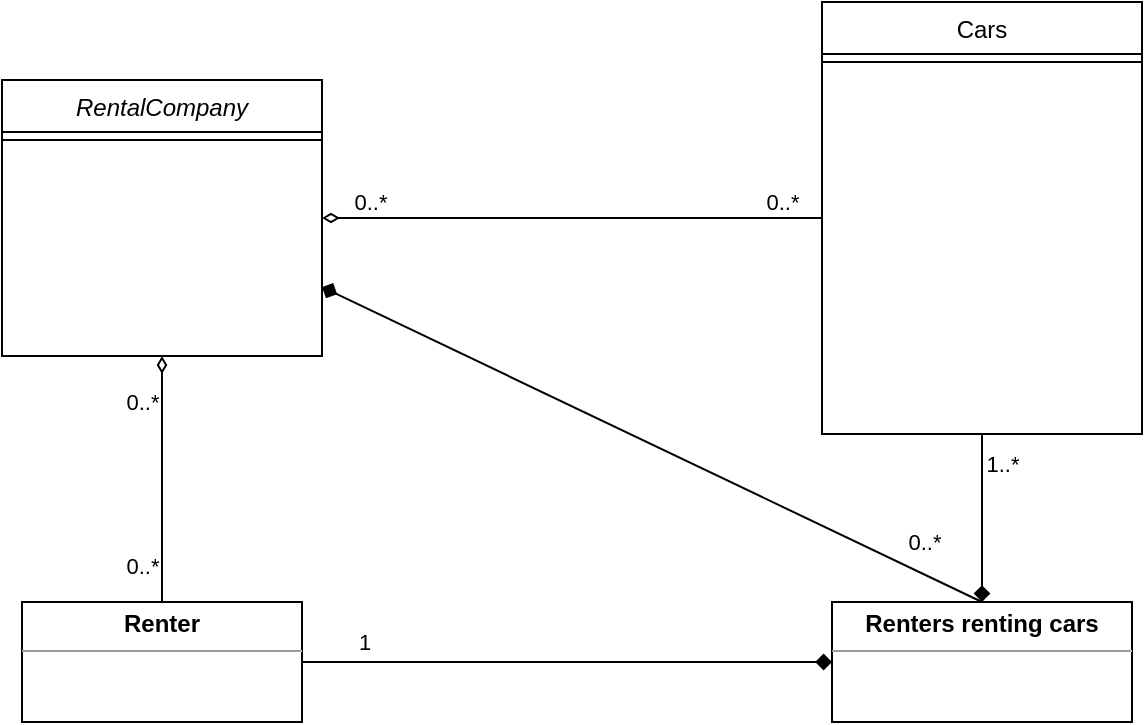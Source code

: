 <mxfile version="20.0.4" type="github">
  <diagram id="C5RBs43oDa-KdzZeNtuy" name="Page-1">
    <mxGraphModel dx="1185" dy="762" grid="1" gridSize="10" guides="1" tooltips="1" connect="1" arrows="1" fold="1" page="1" pageScale="1" pageWidth="827" pageHeight="1169" math="0" shadow="0">
      <root>
        <mxCell id="WIyWlLk6GJQsqaUBKTNV-0" />
        <mxCell id="WIyWlLk6GJQsqaUBKTNV-1" parent="WIyWlLk6GJQsqaUBKTNV-0" />
        <object label="" id="9_3tr8hRnguLRnt8yTls-10">
          <mxCell style="edgeStyle=none;rounded=0;orthogonalLoop=1;jettySize=auto;html=1;entryX=0;entryY=0.5;entryDx=0;entryDy=0;shadow=0;fixDash=1;metaEdit=1;startArrow=diamondThin;startFill=0;endArrow=none;endFill=0;" edge="1" parent="WIyWlLk6GJQsqaUBKTNV-1" source="zkfFHV4jXpPFQw0GAbJ--0" target="zkfFHV4jXpPFQw0GAbJ--17">
            <mxGeometry relative="1" as="geometry" />
          </mxCell>
        </object>
        <mxCell id="9_3tr8hRnguLRnt8yTls-13" value="0..*" style="edgeLabel;html=1;align=center;verticalAlign=middle;resizable=0;points=[];" vertex="1" connectable="0" parent="9_3tr8hRnguLRnt8yTls-10">
          <mxGeometry x="-0.813" y="-2" relative="1" as="geometry">
            <mxPoint y="-10" as="offset" />
          </mxGeometry>
        </mxCell>
        <mxCell id="9_3tr8hRnguLRnt8yTls-14" value="0..*" style="edgeLabel;html=1;align=center;verticalAlign=middle;resizable=0;points=[];" vertex="1" connectable="0" parent="9_3tr8hRnguLRnt8yTls-10">
          <mxGeometry x="0.807" y="2" relative="1" as="geometry">
            <mxPoint x="4" y="-6" as="offset" />
          </mxGeometry>
        </mxCell>
        <mxCell id="9_3tr8hRnguLRnt8yTls-25" style="edgeStyle=none;rounded=0;orthogonalLoop=1;jettySize=auto;html=1;entryX=0.5;entryY=0;entryDx=0;entryDy=0;shadow=0;startArrow=diamond;startFill=1;endArrow=none;endFill=0;exitX=1;exitY=0.75;exitDx=0;exitDy=0;" edge="1" parent="WIyWlLk6GJQsqaUBKTNV-1" source="zkfFHV4jXpPFQw0GAbJ--0" target="9_3tr8hRnguLRnt8yTls-20">
          <mxGeometry relative="1" as="geometry" />
        </mxCell>
        <mxCell id="9_3tr8hRnguLRnt8yTls-26" value="0..*" style="edgeLabel;html=1;align=center;verticalAlign=middle;resizable=0;points=[];" vertex="1" connectable="0" parent="9_3tr8hRnguLRnt8yTls-25">
          <mxGeometry x="0.82" y="1" relative="1" as="geometry">
            <mxPoint y="-15" as="offset" />
          </mxGeometry>
        </mxCell>
        <mxCell id="zkfFHV4jXpPFQw0GAbJ--0" value="RentalCompany" style="swimlane;fontStyle=2;align=center;verticalAlign=top;childLayout=stackLayout;horizontal=1;startSize=26;horizontalStack=0;resizeParent=1;resizeLast=0;collapsible=1;marginBottom=0;rounded=0;shadow=0;strokeWidth=1;" parent="WIyWlLk6GJQsqaUBKTNV-1" vertex="1">
          <mxGeometry x="180" y="129" width="160" height="138" as="geometry">
            <mxRectangle x="220" y="120" width="160" height="26" as="alternateBounds" />
          </mxGeometry>
        </mxCell>
        <mxCell id="zkfFHV4jXpPFQw0GAbJ--4" value="" style="line;html=1;strokeWidth=1;align=left;verticalAlign=middle;spacingTop=-1;spacingLeft=3;spacingRight=3;rotatable=0;labelPosition=right;points=[];portConstraint=eastwest;rounded=0;" parent="zkfFHV4jXpPFQw0GAbJ--0" vertex="1">
          <mxGeometry y="26" width="160" height="8" as="geometry" />
        </mxCell>
        <mxCell id="zkfFHV4jXpPFQw0GAbJ--17" value="Cars" style="swimlane;fontStyle=0;align=center;verticalAlign=top;childLayout=stackLayout;horizontal=1;startSize=26;horizontalStack=0;resizeParent=1;resizeLast=0;collapsible=1;marginBottom=0;rounded=0;shadow=0;strokeWidth=1;" parent="WIyWlLk6GJQsqaUBKTNV-1" vertex="1">
          <mxGeometry x="590" y="90" width="160" height="216" as="geometry">
            <mxRectangle x="460" y="120" width="160" height="26" as="alternateBounds" />
          </mxGeometry>
        </mxCell>
        <mxCell id="zkfFHV4jXpPFQw0GAbJ--23" value="" style="line;html=1;strokeWidth=1;align=left;verticalAlign=middle;spacingTop=-1;spacingLeft=3;spacingRight=3;rotatable=0;labelPosition=right;points=[];portConstraint=eastwest;rounded=0;" parent="zkfFHV4jXpPFQw0GAbJ--17" vertex="1">
          <mxGeometry y="26" width="160" height="8" as="geometry" />
        </mxCell>
        <mxCell id="9_3tr8hRnguLRnt8yTls-15" value="&lt;p style=&quot;margin:0px;margin-top:4px;text-align:center;&quot;&gt;&lt;b&gt;Renter&lt;/b&gt;&lt;/p&gt;&lt;hr size=&quot;1&quot;&gt;&lt;div style=&quot;height:2px;&quot;&gt;&lt;/div&gt;" style="verticalAlign=top;align=left;overflow=fill;fontSize=12;fontFamily=Helvetica;html=1;" vertex="1" parent="WIyWlLk6GJQsqaUBKTNV-1">
          <mxGeometry x="190" y="390" width="140" height="60" as="geometry" />
        </mxCell>
        <object label="" id="9_3tr8hRnguLRnt8yTls-16">
          <mxCell style="edgeStyle=none;rounded=0;orthogonalLoop=1;jettySize=auto;html=1;shadow=0;fixDash=1;metaEdit=1;startArrow=diamondThin;startFill=0;exitX=0.5;exitY=1;exitDx=0;exitDy=0;endArrow=none;endFill=0;" edge="1" parent="WIyWlLk6GJQsqaUBKTNV-1" source="zkfFHV4jXpPFQw0GAbJ--0" target="9_3tr8hRnguLRnt8yTls-15">
            <mxGeometry relative="1" as="geometry">
              <mxPoint x="250" y="260" as="sourcePoint" />
              <mxPoint x="500" y="320" as="targetPoint" />
            </mxGeometry>
          </mxCell>
        </object>
        <mxCell id="9_3tr8hRnguLRnt8yTls-17" value="0..*" style="edgeLabel;html=1;align=center;verticalAlign=middle;resizable=0;points=[];" vertex="1" connectable="0" parent="9_3tr8hRnguLRnt8yTls-16">
          <mxGeometry x="-0.813" y="-2" relative="1" as="geometry">
            <mxPoint x="-8" y="11" as="offset" />
          </mxGeometry>
        </mxCell>
        <mxCell id="9_3tr8hRnguLRnt8yTls-18" value="0..*" style="edgeLabel;html=1;align=center;verticalAlign=middle;resizable=0;points=[];" vertex="1" connectable="0" parent="9_3tr8hRnguLRnt8yTls-16">
          <mxGeometry x="0.807" y="2" relative="1" as="geometry">
            <mxPoint x="-12" y="-6" as="offset" />
          </mxGeometry>
        </mxCell>
        <mxCell id="9_3tr8hRnguLRnt8yTls-21" style="edgeStyle=none;rounded=0;orthogonalLoop=1;jettySize=auto;html=1;entryX=1;entryY=0.5;entryDx=0;entryDy=0;shadow=0;startArrow=diamond;startFill=1;endArrow=none;endFill=0;" edge="1" parent="WIyWlLk6GJQsqaUBKTNV-1" source="9_3tr8hRnguLRnt8yTls-20" target="9_3tr8hRnguLRnt8yTls-15">
          <mxGeometry relative="1" as="geometry" />
        </mxCell>
        <mxCell id="9_3tr8hRnguLRnt8yTls-22" value="1" style="edgeLabel;html=1;align=center;verticalAlign=middle;resizable=0;points=[];" vertex="1" connectable="0" parent="9_3tr8hRnguLRnt8yTls-21">
          <mxGeometry x="0.768" y="1" relative="1" as="geometry">
            <mxPoint y="-11" as="offset" />
          </mxGeometry>
        </mxCell>
        <mxCell id="9_3tr8hRnguLRnt8yTls-23" style="edgeStyle=none;rounded=0;orthogonalLoop=1;jettySize=auto;html=1;entryX=0.5;entryY=1;entryDx=0;entryDy=0;shadow=0;startArrow=diamond;startFill=1;endArrow=none;endFill=0;" edge="1" parent="WIyWlLk6GJQsqaUBKTNV-1" source="9_3tr8hRnguLRnt8yTls-20" target="zkfFHV4jXpPFQw0GAbJ--17">
          <mxGeometry relative="1" as="geometry" />
        </mxCell>
        <mxCell id="9_3tr8hRnguLRnt8yTls-24" value="1..*" style="edgeLabel;html=1;align=center;verticalAlign=middle;resizable=0;points=[];" vertex="1" connectable="0" parent="9_3tr8hRnguLRnt8yTls-23">
          <mxGeometry x="0.655" y="1" relative="1" as="geometry">
            <mxPoint x="11" as="offset" />
          </mxGeometry>
        </mxCell>
        <mxCell id="9_3tr8hRnguLRnt8yTls-20" value="&lt;p style=&quot;margin:0px;margin-top:4px;text-align:center;&quot;&gt;&lt;b&gt;Renters renting cars&lt;/b&gt;&lt;/p&gt;&lt;hr size=&quot;1&quot;&gt;&lt;div style=&quot;height:2px;&quot;&gt;&lt;/div&gt;" style="verticalAlign=top;align=left;overflow=fill;fontSize=12;fontFamily=Helvetica;html=1;" vertex="1" parent="WIyWlLk6GJQsqaUBKTNV-1">
          <mxGeometry x="595" y="390" width="150" height="60" as="geometry" />
        </mxCell>
      </root>
    </mxGraphModel>
  </diagram>
</mxfile>
